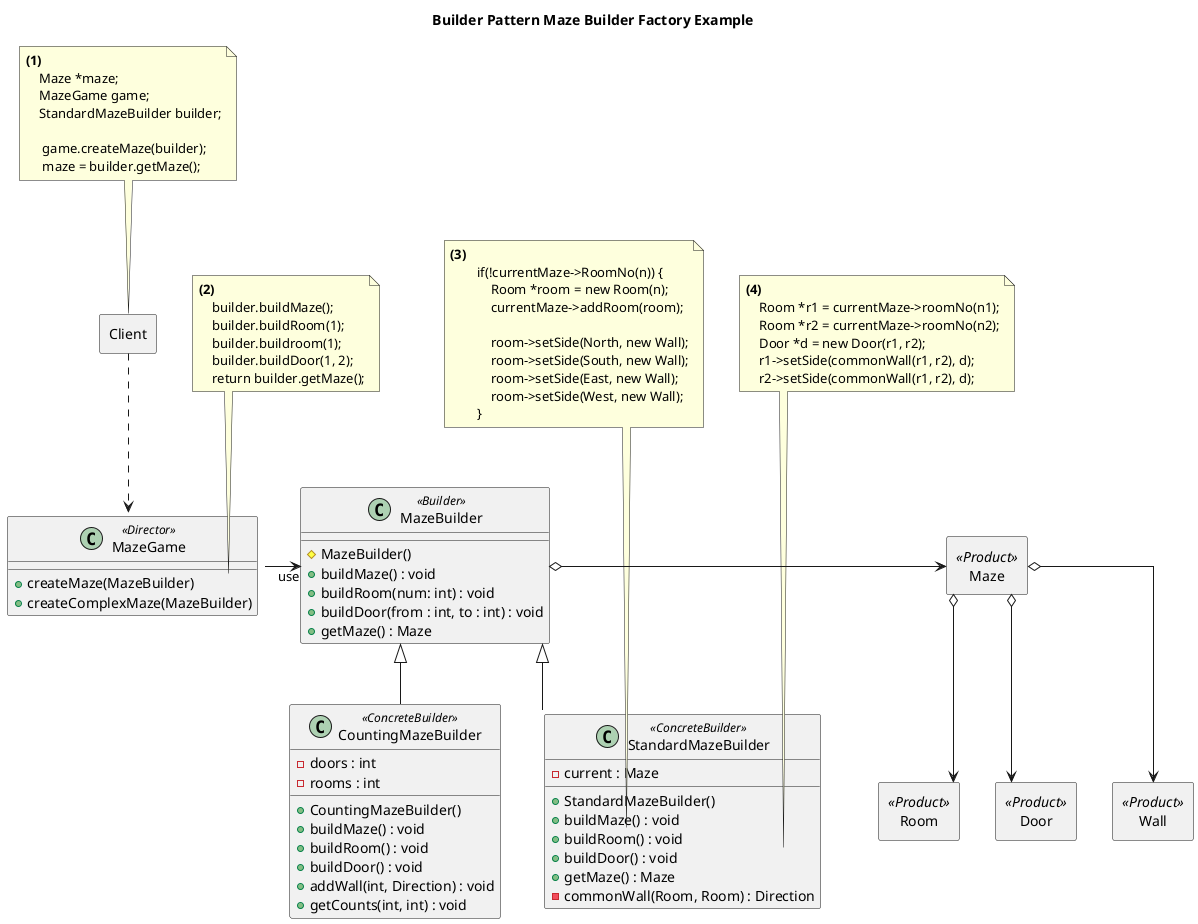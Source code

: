 @startuml

allowmixing
skinparam linetype ortho
'left to right direction

title Builder Pattern Maze Builder Factory Example

together{
    class MazeBuilder <<Builder>>
    class StandardMazeBuilder <<ConcreteBuilder>>
    class CountingMazeBuilder <<ConcreteBuilder>>
    }

class MazeGame <<Director>>

rectangle Client

together {
    rectangle Maze <<Product>>
    rectangle Room <<Product>>
    rectangle Door <<Product>>
    rectangle Wall <<Product>>
    }

MazeBuilder : #MazeBuilder()
MazeBuilder : +buildMaze() : void
MazeBuilder : +buildRoom(num: int) : void
MazeBuilder : +buildDoor(from : int, to : int) : void
MazeBuilder : +getMaze() : Maze

StandardMazeBuilder : -current : Maze
StandardMazeBuilder : +StandardMazeBuilder()
StandardMazeBuilder : +buildMaze() : void
StandardMazeBuilder : +buildRoom() : void
StandardMazeBuilder : +buildDoor() : void
StandardMazeBuilder : +getMaze() : Maze
StandardMazeBuilder : -commonWall(Room, Room) : Direction

CountingMazeBuilder : -doors : int
CountingMazeBuilder : -rooms : int
CountingMazeBuilder : +CountingMazeBuilder()
CountingMazeBuilder : +buildMaze() : void
CountingMazeBuilder : +buildRoom() : void
CountingMazeBuilder : +buildDoor() : void
CountingMazeBuilder : +addWall(int, Direction) : void
CountingMazeBuilder : +getCounts(int, int) : void

MazeGame : +createMaze(MazeBuilder)
MazeGame : +createComplexMaze(MazeBuilder)

MazeBuilder <|-- StandardMazeBuilder
MazeBuilder <|-- CountingMazeBuilder

MazeGame -> MazeBuilder : use
MazeBuilder o-> Maze

Client .-> MazeGame

Maze o-->Room
Maze o--> Door
Maze o--> Wall

note as nClient
<b>(1)
    Maze *maze;
    MazeGame game;
    StandardMazeBuilder builder;
    
     game.createMaze(builder);
     maze = builder.getMaze();
end note
nClient .. Client

note as nMazeGameCreateMaze
<b>(2)
    builder.buildMaze();
    builder.buildRoom(1);
    builder.buildroom(1);
    builder.buildDoor(1, 2);
    return builder.getMaze();
end note
nMazeGameCreateMaze .. MazeGame::createMaze

note as nStandardMazeBuilderBuildRoom
<b>(3)
        if(!currentMaze->RoomNo(n)) {
            Room *room = new Room(n);
            currentMaze->addRoom(room);
            
            room->setSide(North, new Wall);
            room->setSide(South, new Wall);
            room->setSide(East, new Wall);
            room->setSide(West, new Wall);
        }
end note 
nStandardMazeBuilderBuildRoom ... StandardMazeBuilder::buildRoom

note as nStandardMazeBuilderBuildDoor
<b>(4)
    Room *r1 = currentMaze->roomNo(n1);
    Room *r2 = currentMaze->roomNo(n2);
    Door *d = new Door(r1, r2);
    r1->setSide(commonWall(r1, r2), d);
    r2->setSide(commonWall(r1, r2), d); 
end note 
nStandardMazeBuilderBuildDoor ... StandardMazeBuilder::buildDoor

@enduml
